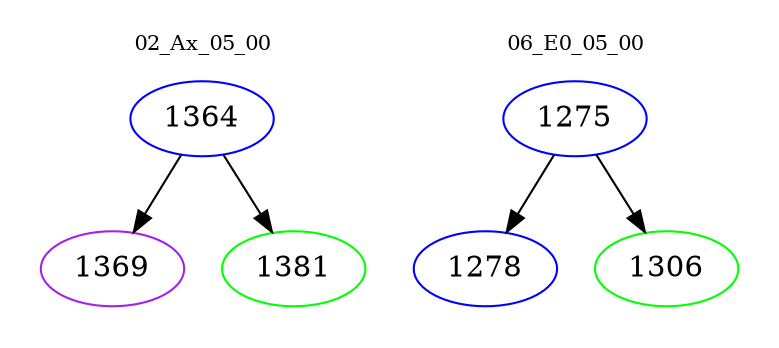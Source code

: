digraph{
subgraph cluster_0 {
color = white
label = "02_Ax_05_00";
fontsize=10;
T0_1364 [label="1364", color="blue"]
T0_1364 -> T0_1369 [color="black"]
T0_1369 [label="1369", color="purple"]
T0_1364 -> T0_1381 [color="black"]
T0_1381 [label="1381", color="green"]
}
subgraph cluster_1 {
color = white
label = "06_E0_05_00";
fontsize=10;
T1_1275 [label="1275", color="blue"]
T1_1275 -> T1_1278 [color="black"]
T1_1278 [label="1278", color="blue"]
T1_1275 -> T1_1306 [color="black"]
T1_1306 [label="1306", color="green"]
}
}
